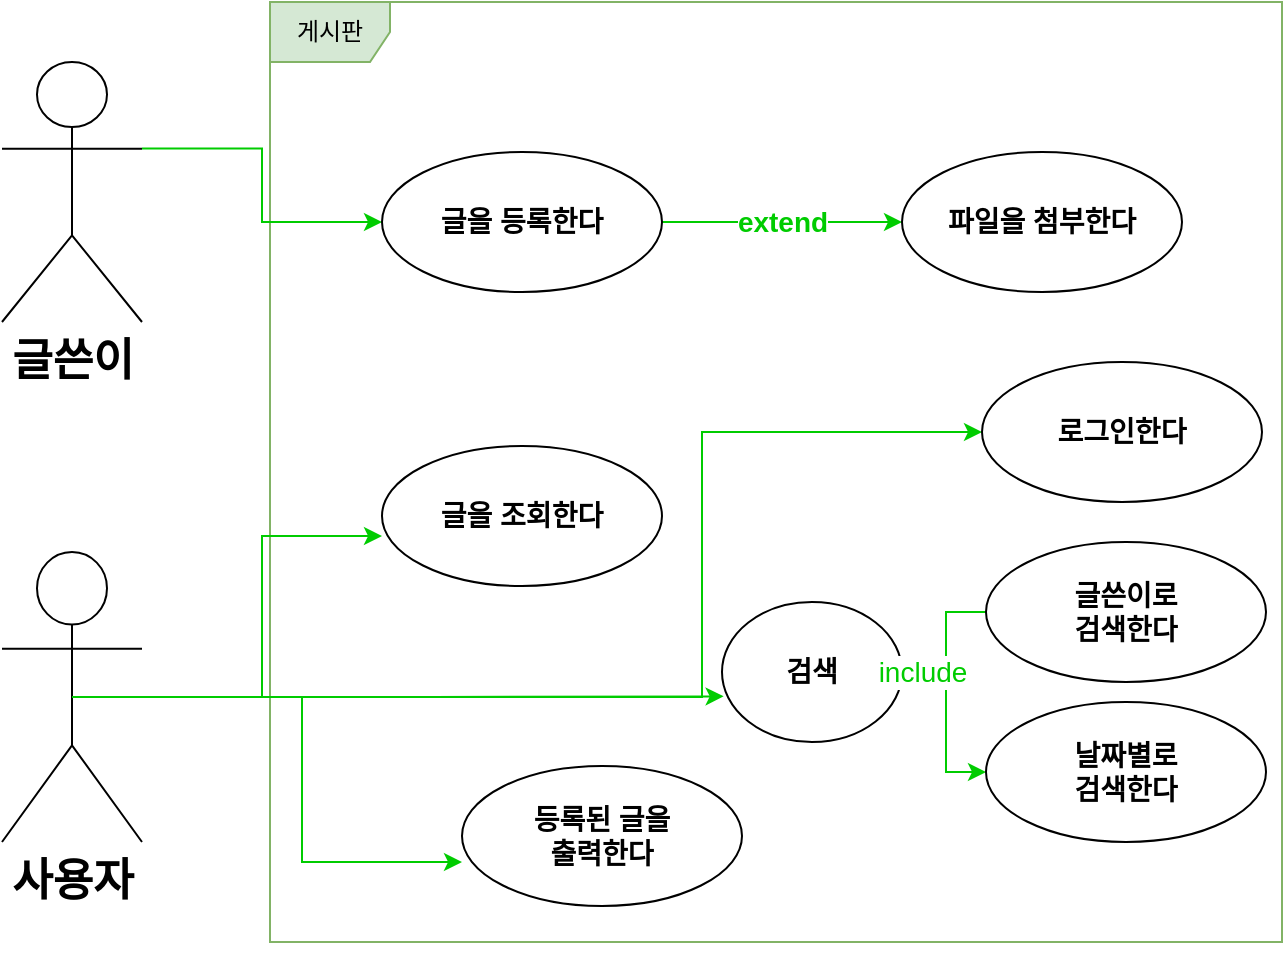 <mxfile version="24.7.7" pages="2">
  <diagram name="페이지-1" id="iTgeDywO1cmMoliP_frW">
    <mxGraphModel dx="1050" dy="691" grid="1" gridSize="10" guides="1" tooltips="1" connect="1" arrows="1" fold="1" page="1" pageScale="1" pageWidth="827" pageHeight="1169" math="0" shadow="0">
      <root>
        <mxCell id="0" />
        <mxCell id="1" parent="0" />
        <mxCell id="YKhrqzpttmPRstLRi0P_-3" value="게시판" style="shape=umlFrame;whiteSpace=wrap;html=1;pointerEvents=0;fillColor=#d5e8d4;strokeColor=#82b366;" vertex="1" parent="1">
          <mxGeometry x="204" y="70" width="506" height="470" as="geometry" />
        </mxCell>
        <mxCell id="YKhrqzpttmPRstLRi0P_-28" style="edgeStyle=orthogonalEdgeStyle;rounded=0;orthogonalLoop=1;jettySize=auto;html=1;exitX=0.5;exitY=0.5;exitDx=0;exitDy=0;exitPerimeter=0;entryX=0;entryY=0.5;entryDx=0;entryDy=0;strokeColor=#00CC00;" edge="1" parent="1" source="YKhrqzpttmPRstLRi0P_-4" target="YKhrqzpttmPRstLRi0P_-17">
          <mxGeometry relative="1" as="geometry">
            <Array as="points">
              <mxPoint x="420" y="418" />
              <mxPoint x="420" y="285" />
            </Array>
          </mxGeometry>
        </mxCell>
        <mxCell id="YKhrqzpttmPRstLRi0P_-4" value="사용자&lt;div style=&quot;font-size: 22px;&quot;&gt;&lt;br style=&quot;font-size: 22px;&quot;&gt;&lt;/div&gt;" style="shape=umlActor;verticalLabelPosition=bottom;verticalAlign=top;html=1;fontSize=22;fontStyle=1" vertex="1" parent="1">
          <mxGeometry x="70" y="345" width="70" height="145" as="geometry" />
        </mxCell>
        <mxCell id="YKhrqzpttmPRstLRi0P_-21" style="edgeStyle=orthogonalEdgeStyle;rounded=0;orthogonalLoop=1;jettySize=auto;html=1;exitX=1;exitY=0.333;exitDx=0;exitDy=0;exitPerimeter=0;entryX=0;entryY=0.5;entryDx=0;entryDy=0;strokeColor=#00CC00;" edge="1" parent="1" source="YKhrqzpttmPRstLRi0P_-5" target="YKhrqzpttmPRstLRi0P_-6">
          <mxGeometry relative="1" as="geometry" />
        </mxCell>
        <mxCell id="YKhrqzpttmPRstLRi0P_-5" value="글쓴이&lt;div style=&quot;font-size: 22px;&quot;&gt;&lt;br style=&quot;font-size: 22px;&quot;&gt;&lt;/div&gt;" style="shape=umlActor;verticalLabelPosition=bottom;verticalAlign=top;html=1;fontSize=22;fontStyle=1" vertex="1" parent="1">
          <mxGeometry x="70" y="100" width="70" height="130" as="geometry" />
        </mxCell>
        <mxCell id="YKhrqzpttmPRstLRi0P_-25" value="&lt;div style=&quot;font-size: 14px;&quot;&gt;&lt;b&gt;extend&lt;/b&gt;&lt;br&gt;&lt;/div&gt;" style="edgeStyle=orthogonalEdgeStyle;rounded=0;orthogonalLoop=1;jettySize=auto;html=1;exitX=1;exitY=0.5;exitDx=0;exitDy=0;entryX=0;entryY=0.5;entryDx=0;entryDy=0;fontColor=#00CC00;strokeColor=#00CC00;" edge="1" parent="1" source="YKhrqzpttmPRstLRi0P_-6" target="YKhrqzpttmPRstLRi0P_-7">
          <mxGeometry relative="1" as="geometry" />
        </mxCell>
        <mxCell id="YKhrqzpttmPRstLRi0P_-6" value="글을 등록한다" style="ellipse;whiteSpace=wrap;html=1;fontStyle=1;fontSize=14;" vertex="1" parent="1">
          <mxGeometry x="260" y="145" width="140" height="70" as="geometry" />
        </mxCell>
        <mxCell id="YKhrqzpttmPRstLRi0P_-7" value="파일을 첨부한다" style="ellipse;whiteSpace=wrap;html=1;fontStyle=1;fontSize=14;" vertex="1" parent="1">
          <mxGeometry x="520" y="145" width="140" height="70" as="geometry" />
        </mxCell>
        <mxCell id="YKhrqzpttmPRstLRi0P_-14" value="글을 조회한다" style="ellipse;whiteSpace=wrap;html=1;fontStyle=1;fontSize=14;" vertex="1" parent="1">
          <mxGeometry x="260" y="292" width="140" height="70" as="geometry" />
        </mxCell>
        <mxCell id="YKhrqzpttmPRstLRi0P_-36" style="edgeStyle=orthogonalEdgeStyle;rounded=0;orthogonalLoop=1;jettySize=auto;html=1;exitX=0;exitY=0.5;exitDx=0;exitDy=0;entryX=0;entryY=0.5;entryDx=0;entryDy=0;strokeColor=#00CC00;" edge="1" parent="1" source="YKhrqzpttmPRstLRi0P_-15" target="YKhrqzpttmPRstLRi0P_-30">
          <mxGeometry relative="1" as="geometry" />
        </mxCell>
        <mxCell id="YKhrqzpttmPRstLRi0P_-15" value="글쓴이로&lt;div&gt;검색한다&lt;/div&gt;" style="ellipse;whiteSpace=wrap;html=1;fontStyle=1;fontSize=14;" vertex="1" parent="1">
          <mxGeometry x="562" y="340" width="140" height="70" as="geometry" />
        </mxCell>
        <mxCell id="YKhrqzpttmPRstLRi0P_-16" value="등록된 글을&lt;div&gt;출력한다&lt;/div&gt;" style="ellipse;whiteSpace=wrap;html=1;fontStyle=1;fontSize=14;" vertex="1" parent="1">
          <mxGeometry x="300" y="452" width="140" height="70" as="geometry" />
        </mxCell>
        <mxCell id="YKhrqzpttmPRstLRi0P_-17" value="로그인한다" style="ellipse;whiteSpace=wrap;html=1;fontStyle=1;fontSize=14;" vertex="1" parent="1">
          <mxGeometry x="560" y="250" width="140" height="70" as="geometry" />
        </mxCell>
        <mxCell id="YKhrqzpttmPRstLRi0P_-24" style="edgeStyle=orthogonalEdgeStyle;rounded=0;orthogonalLoop=1;jettySize=auto;html=1;exitX=0.5;exitY=0.5;exitDx=0;exitDy=0;exitPerimeter=0;entryX=0;entryY=0.643;entryDx=0;entryDy=0;entryPerimeter=0;strokeColor=#00CC00;" edge="1" parent="1" source="YKhrqzpttmPRstLRi0P_-4" target="YKhrqzpttmPRstLRi0P_-14">
          <mxGeometry relative="1" as="geometry" />
        </mxCell>
        <mxCell id="YKhrqzpttmPRstLRi0P_-29" style="edgeStyle=orthogonalEdgeStyle;rounded=0;orthogonalLoop=1;jettySize=auto;html=1;exitX=0.5;exitY=0.5;exitDx=0;exitDy=0;exitPerimeter=0;entryX=0;entryY=0.686;entryDx=0;entryDy=0;entryPerimeter=0;strokeColor=#00CC00;" edge="1" parent="1" source="YKhrqzpttmPRstLRi0P_-4" target="YKhrqzpttmPRstLRi0P_-16">
          <mxGeometry relative="1" as="geometry" />
        </mxCell>
        <mxCell id="YKhrqzpttmPRstLRi0P_-30" value="날짜별로&lt;div&gt;검색한다&lt;/div&gt;" style="ellipse;whiteSpace=wrap;html=1;fontStyle=1;fontSize=14;" vertex="1" parent="1">
          <mxGeometry x="562" y="420" width="140" height="70" as="geometry" />
        </mxCell>
        <mxCell id="YKhrqzpttmPRstLRi0P_-32" value="검색" style="ellipse;whiteSpace=wrap;html=1;fontStyle=1;fontSize=14;" vertex="1" parent="1">
          <mxGeometry x="430" y="370" width="90" height="70" as="geometry" />
        </mxCell>
        <mxCell id="YKhrqzpttmPRstLRi0P_-37" style="edgeStyle=orthogonalEdgeStyle;rounded=0;orthogonalLoop=1;jettySize=auto;html=1;exitX=0.5;exitY=0.5;exitDx=0;exitDy=0;exitPerimeter=0;entryX=0.009;entryY=0.674;entryDx=0;entryDy=0;entryPerimeter=0;strokeColor=#00CC00;" edge="1" parent="1" source="YKhrqzpttmPRstLRi0P_-4" target="YKhrqzpttmPRstLRi0P_-32">
          <mxGeometry relative="1" as="geometry" />
        </mxCell>
        <mxCell id="DnKmPigQ5PAw-x4H_XJV-1" value="&lt;font color=&quot;#00cc00&quot; style=&quot;font-size: 14px;&quot;&gt;include&lt;/font&gt;" style="edgeStyle=orthogonalEdgeStyle;rounded=0;orthogonalLoop=1;jettySize=auto;html=1;exitX=1;exitY=0.5;exitDx=0;exitDy=0;strokeColor=#00CC00;" edge="1" parent="1" source="YKhrqzpttmPRstLRi0P_-32">
          <mxGeometry relative="1" as="geometry">
            <mxPoint x="540" y="405" as="targetPoint" />
          </mxGeometry>
        </mxCell>
      </root>
    </mxGraphModel>
  </diagram>
  <diagram id="9AgPTVjZoOymnBS7mp37" name="페이지-2">
    <mxGraphModel dx="1050" dy="691" grid="1" gridSize="10" guides="1" tooltips="1" connect="1" arrows="1" fold="1" page="1" pageScale="1" pageWidth="827" pageHeight="1169" math="0" shadow="0">
      <root>
        <mxCell id="0" />
        <mxCell id="1" parent="0" />
        <mxCell id="8-xnWQ1fmnfTjrDNXoqE-4" value="&lt;b&gt;&lt;font style=&quot;font-size: 15px;&quot;&gt;호텔 Room&lt;/font&gt;&lt;/b&gt;" style="shape=umlFrame;whiteSpace=wrap;html=1;pointerEvents=0;width=110;height=50;fillColor=#DEFF97;strokeColor=#00CC00;perimeterSpacing=10;strokeWidth=5;" vertex="1" parent="1">
          <mxGeometry x="180" y="20" width="570" height="670" as="geometry" />
        </mxCell>
        <mxCell id="8-xnWQ1fmnfTjrDNXoqE-28" style="edgeStyle=none;rounded=0;orthogonalLoop=1;jettySize=auto;html=1;exitX=0.5;exitY=0.5;exitDx=0;exitDy=0;exitPerimeter=0;entryX=0.5;entryY=0;entryDx=0;entryDy=0;strokeWidth=2;fillColor=#cce5ff;strokeColor=#66B2FF;" edge="1" parent="1" source="8-xnWQ1fmnfTjrDNXoqE-5" target="8-xnWQ1fmnfTjrDNXoqE-10">
          <mxGeometry relative="1" as="geometry" />
        </mxCell>
        <mxCell id="8-xnWQ1fmnfTjrDNXoqE-5" value="사용자" style="shape=umlActor;verticalLabelPosition=bottom;verticalAlign=top;html=1;fontStyle=1;fontSize=24;fillColor=#66B2FF;strokeColor=#36393d;" vertex="1" parent="1">
          <mxGeometry x="40" y="80" width="80" height="150" as="geometry" />
        </mxCell>
        <mxCell id="8-xnWQ1fmnfTjrDNXoqE-17" style="edgeStyle=orthogonalEdgeStyle;rounded=0;orthogonalLoop=1;jettySize=auto;html=1;exitX=0.5;exitY=0.5;exitDx=0;exitDy=0;exitPerimeter=0;entryX=0;entryY=0.5;entryDx=0;entryDy=0;strokeWidth=2;" edge="1" parent="1" source="8-xnWQ1fmnfTjrDNXoqE-6" target="8-xnWQ1fmnfTjrDNXoqE-10">
          <mxGeometry relative="1" as="geometry" />
        </mxCell>
        <mxCell id="8-xnWQ1fmnfTjrDNXoqE-6" value="고객&lt;div style=&quot;font-size: 24px;&quot;&gt;&lt;br style=&quot;font-size: 24px;&quot;&gt;&lt;/div&gt;" style="shape=umlActor;verticalLabelPosition=bottom;verticalAlign=top;html=1;fontStyle=1;fontSize=24;fillColor=#000000;strokeColor=#36393d;" vertex="1" parent="1">
          <mxGeometry x="40" y="380" width="80" height="160" as="geometry" />
        </mxCell>
        <mxCell id="8-xnWQ1fmnfTjrDNXoqE-21" style="edgeStyle=orthogonalEdgeStyle;rounded=0;orthogonalLoop=1;jettySize=auto;html=1;exitX=0.5;exitY=0.5;exitDx=0;exitDy=0;exitPerimeter=0;entryX=1;entryY=0.5;entryDx=0;entryDy=0;strokeWidth=2;strokeColor=#FF9999;" edge="1" parent="1" source="8-xnWQ1fmnfTjrDNXoqE-7" target="8-xnWQ1fmnfTjrDNXoqE-16">
          <mxGeometry relative="1" as="geometry" />
        </mxCell>
        <mxCell id="8-xnWQ1fmnfTjrDNXoqE-7" value="호텔 시스템" style="shape=umlActor;verticalLabelPosition=bottom;verticalAlign=top;html=1;fontStyle=1;fontSize=24;fillColor=#ffcccc;strokeColor=#36393d;" vertex="1" parent="1">
          <mxGeometry x="810" y="260" width="90" height="160" as="geometry" />
        </mxCell>
        <mxCell id="8-xnWQ1fmnfTjrDNXoqE-32" style="edgeStyle=none;rounded=0;orthogonalLoop=1;jettySize=auto;html=1;strokeWidth=2;entryX=1;entryY=0.5;entryDx=0;entryDy=0;" edge="1" parent="1" source="8-xnWQ1fmnfTjrDNXoqE-16" target="8-xnWQ1fmnfTjrDNXoqE-10">
          <mxGeometry relative="1" as="geometry" />
        </mxCell>
        <mxCell id="8-xnWQ1fmnfTjrDNXoqE-10" value="Room 예약" style="ellipse;whiteSpace=wrap;html=1;fontStyle=1;fontSize=15;fillColor=#cdeb8b;strokeColor=#36393d;strokeWidth=3;" vertex="1" parent="1">
          <mxGeometry x="274" y="240" width="140" height="70" as="geometry" />
        </mxCell>
        <mxCell id="8-xnWQ1fmnfTjrDNXoqE-24" style="rounded=0;orthogonalLoop=1;jettySize=auto;html=1;exitX=0.5;exitY=0;exitDx=0;exitDy=0;entryX=0.5;entryY=1;entryDx=0;entryDy=0;" edge="1" parent="1">
          <mxGeometry relative="1" as="geometry">
            <mxPoint x="350" y="490" as="sourcePoint" />
            <mxPoint x="350" y="426" as="targetPoint" />
          </mxGeometry>
        </mxCell>
        <mxCell id="8-xnWQ1fmnfTjrDNXoqE-26" style="edgeStyle=none;rounded=0;orthogonalLoop=1;jettySize=auto;html=1;exitX=0.5;exitY=0;exitDx=0;exitDy=0;entryX=0.5;entryY=1;entryDx=0;entryDy=0;" edge="1" parent="1">
          <mxGeometry relative="1" as="geometry">
            <mxPoint x="257" y="491" as="sourcePoint" />
            <mxPoint x="342" y="427" as="targetPoint" />
          </mxGeometry>
        </mxCell>
        <mxCell id="8-xnWQ1fmnfTjrDNXoqE-27" style="edgeStyle=none;rounded=0;orthogonalLoop=1;jettySize=auto;html=1;exitX=0.5;exitY=0;exitDx=0;exitDy=0;entryX=0.5;entryY=1;entryDx=0;entryDy=0;" edge="1" parent="1">
          <mxGeometry relative="1" as="geometry">
            <mxPoint x="443" y="490" as="sourcePoint" />
            <mxPoint x="358" y="426" as="targetPoint" />
          </mxGeometry>
        </mxCell>
        <mxCell id="8-xnWQ1fmnfTjrDNXoqE-11" value="Room 옵션 선택" style="ellipse;whiteSpace=wrap;html=1;fontStyle=1;fontSize=15;fillColor=#cdeb8b;strokeColor=#36393d;strokeWidth=3;" vertex="1" parent="1">
          <mxGeometry x="280" y="350" width="140" height="70" as="geometry" />
        </mxCell>
        <mxCell id="8-xnWQ1fmnfTjrDNXoqE-13" value="유형" style="ellipse;whiteSpace=wrap;html=1;fontStyle=1;fontSize=15;fillColor=#E6FFCC;strokeColor=#36393d;" vertex="1" parent="1">
          <mxGeometry x="230" y="484" width="70" height="50" as="geometry" />
        </mxCell>
        <mxCell id="8-xnWQ1fmnfTjrDNXoqE-14" value="크기" style="ellipse;whiteSpace=wrap;html=1;fontStyle=1;fontSize=15;fillColor=#E6FFCC;strokeColor=#36393d;" vertex="1" parent="1">
          <mxGeometry x="315" y="484" width="70" height="50" as="geometry" />
        </mxCell>
        <mxCell id="8-xnWQ1fmnfTjrDNXoqE-15" value="가격" style="ellipse;whiteSpace=wrap;html=1;fontStyle=1;fontSize=15;fillColor=#E6FFCC;strokeColor=#36393d;" vertex="1" parent="1">
          <mxGeometry x="400" y="484" width="70" height="50" as="geometry" />
        </mxCell>
        <mxCell id="8-xnWQ1fmnfTjrDNXoqE-16" value="예약 번호 발급" style="ellipse;whiteSpace=wrap;html=1;fontStyle=1;fontSize=15;fillColor=#cdeb8b;strokeColor=#36393d;strokeWidth=3;" vertex="1" parent="1">
          <mxGeometry x="520" y="240" width="140" height="70" as="geometry" />
        </mxCell>
        <mxCell id="8-xnWQ1fmnfTjrDNXoqE-18" style="edgeStyle=orthogonalEdgeStyle;rounded=0;orthogonalLoop=1;jettySize=auto;html=1;exitX=0.449;exitY=-0.023;exitDx=0;exitDy=0;entryX=0.5;entryY=1;entryDx=0;entryDy=0;fillColor=#cdeb8b;strokeColor=#36393d;strokeWidth=2;exitPerimeter=0;" edge="1" parent="1" source="8-xnWQ1fmnfTjrDNXoqE-11" target="8-xnWQ1fmnfTjrDNXoqE-10">
          <mxGeometry relative="1" as="geometry" />
        </mxCell>
        <mxCell id="8-xnWQ1fmnfTjrDNXoqE-29" style="edgeStyle=none;rounded=0;orthogonalLoop=1;jettySize=auto;html=1;entryX=0.551;entryY=-0.006;entryDx=0;entryDy=0;entryPerimeter=0;exitX=0.5;exitY=0.5;exitDx=0;exitDy=0;exitPerimeter=0;strokeWidth=2;fillColor=#cce5ff;strokeColor=#66B2FF;" edge="1" parent="1" source="8-xnWQ1fmnfTjrDNXoqE-5" target="8-xnWQ1fmnfTjrDNXoqE-16">
          <mxGeometry relative="1" as="geometry" />
        </mxCell>
      </root>
    </mxGraphModel>
  </diagram>
</mxfile>
